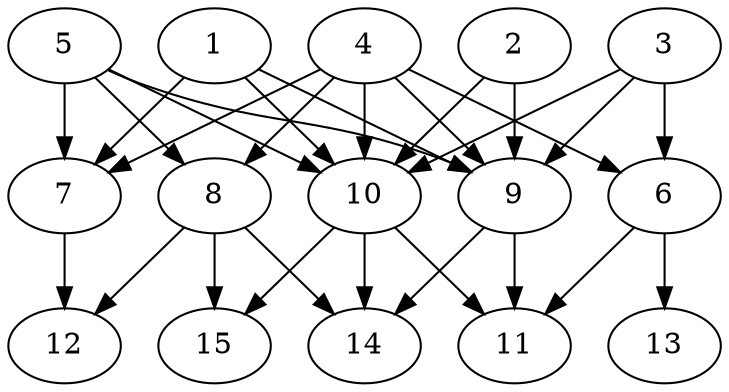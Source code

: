 // DAG automatically generated by daggen at Thu Oct  3 13:59:27 2019
// ./daggen --dot -n 15 --ccr 0.3 --fat 0.7 --regular 0.9 --density 0.9 --mindata 5242880 --maxdata 52428800 
digraph G {
  1 [size="136864427", alpha="0.04", expect_size="41059328"] 
  1 -> 7 [size ="41059328"]
  1 -> 9 [size ="41059328"]
  1 -> 10 [size ="41059328"]
  2 [size="59398827", alpha="0.10", expect_size="17819648"] 
  2 -> 9 [size ="17819648"]
  2 -> 10 [size ="17819648"]
  3 [size="68225707", alpha="0.18", expect_size="20467712"] 
  3 -> 6 [size ="20467712"]
  3 -> 9 [size ="20467712"]
  3 -> 10 [size ="20467712"]
  4 [size="129351680", alpha="0.16", expect_size="38805504"] 
  4 -> 6 [size ="38805504"]
  4 -> 7 [size ="38805504"]
  4 -> 8 [size ="38805504"]
  4 -> 9 [size ="38805504"]
  4 -> 10 [size ="38805504"]
  5 [size="82046293", alpha="0.09", expect_size="24613888"] 
  5 -> 7 [size ="24613888"]
  5 -> 8 [size ="24613888"]
  5 -> 9 [size ="24613888"]
  5 -> 10 [size ="24613888"]
  6 [size="156794880", alpha="0.16", expect_size="47038464"] 
  6 -> 11 [size ="47038464"]
  6 -> 13 [size ="47038464"]
  7 [size="70154240", alpha="0.01", expect_size="21046272"] 
  7 -> 12 [size ="21046272"]
  8 [size="137588053", alpha="0.04", expect_size="41276416"] 
  8 -> 12 [size ="41276416"]
  8 -> 14 [size ="41276416"]
  8 -> 15 [size ="41276416"]
  9 [size="27381760", alpha="0.11", expect_size="8214528"] 
  9 -> 11 [size ="8214528"]
  9 -> 14 [size ="8214528"]
  10 [size="56070827", alpha="0.00", expect_size="16821248"] 
  10 -> 11 [size ="16821248"]
  10 -> 14 [size ="16821248"]
  10 -> 15 [size ="16821248"]
  11 [size="162696533", alpha="0.04", expect_size="48808960"] 
  12 [size="35717120", alpha="0.08", expect_size="10715136"] 
  13 [size="114210133", alpha="0.19", expect_size="34263040"] 
  14 [size="95385600", alpha="0.18", expect_size="28615680"] 
  15 [size="66109440", alpha="0.11", expect_size="19832832"] 
}

